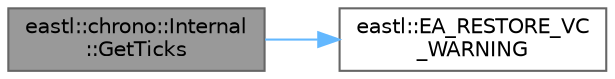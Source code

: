 digraph "eastl::chrono::Internal::GetTicks"
{
 // LATEX_PDF_SIZE
  bgcolor="transparent";
  edge [fontname=Helvetica,fontsize=10,labelfontname=Helvetica,labelfontsize=10];
  node [fontname=Helvetica,fontsize=10,shape=box,height=0.2,width=0.4];
  rankdir="LR";
  Node1 [id="Node000001",label="eastl::chrono::Internal\l::GetTicks",height=0.2,width=0.4,color="gray40", fillcolor="grey60", style="filled", fontcolor="black",tooltip=" "];
  Node1 -> Node2 [id="edge1_Node000001_Node000002",color="steelblue1",style="solid",tooltip=" "];
  Node2 [id="Node000002",label="eastl::EA_RESTORE_VC\l_WARNING",height=0.2,width=0.4,color="grey40", fillcolor="white", style="filled",URL="$namespaceeastl.html#a33e3eceddb538503c46a663f924d7527",tooltip=" "];
}
